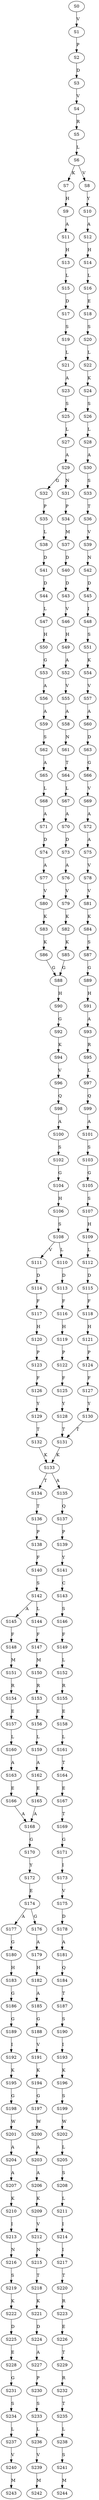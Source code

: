 strict digraph  {
	S0 -> S1 [ label = V ];
	S1 -> S2 [ label = P ];
	S2 -> S3 [ label = D ];
	S3 -> S4 [ label = V ];
	S4 -> S5 [ label = R ];
	S5 -> S6 [ label = L ];
	S6 -> S7 [ label = K ];
	S6 -> S8 [ label = V ];
	S7 -> S9 [ label = H ];
	S8 -> S10 [ label = Y ];
	S9 -> S11 [ label = A ];
	S10 -> S12 [ label = A ];
	S11 -> S13 [ label = H ];
	S12 -> S14 [ label = H ];
	S13 -> S15 [ label = L ];
	S14 -> S16 [ label = L ];
	S15 -> S17 [ label = D ];
	S16 -> S18 [ label = E ];
	S17 -> S19 [ label = S ];
	S18 -> S20 [ label = S ];
	S19 -> S21 [ label = L ];
	S20 -> S22 [ label = L ];
	S21 -> S23 [ label = A ];
	S22 -> S24 [ label = K ];
	S23 -> S25 [ label = S ];
	S24 -> S26 [ label = S ];
	S25 -> S27 [ label = L ];
	S26 -> S28 [ label = L ];
	S27 -> S29 [ label = A ];
	S28 -> S30 [ label = A ];
	S29 -> S31 [ label = N ];
	S29 -> S32 [ label = G ];
	S30 -> S33 [ label = S ];
	S31 -> S34 [ label = P ];
	S32 -> S35 [ label = P ];
	S33 -> S36 [ label = T ];
	S34 -> S37 [ label = M ];
	S35 -> S38 [ label = L ];
	S36 -> S39 [ label = V ];
	S37 -> S40 [ label = D ];
	S38 -> S41 [ label = D ];
	S39 -> S42 [ label = N ];
	S40 -> S43 [ label = D ];
	S41 -> S44 [ label = D ];
	S42 -> S45 [ label = D ];
	S43 -> S46 [ label = V ];
	S44 -> S47 [ label = L ];
	S45 -> S48 [ label = I ];
	S46 -> S49 [ label = H ];
	S47 -> S50 [ label = H ];
	S48 -> S51 [ label = S ];
	S49 -> S52 [ label = A ];
	S50 -> S53 [ label = G ];
	S51 -> S54 [ label = K ];
	S52 -> S55 [ label = V ];
	S53 -> S56 [ label = A ];
	S54 -> S57 [ label = V ];
	S55 -> S58 [ label = A ];
	S56 -> S59 [ label = A ];
	S57 -> S60 [ label = A ];
	S58 -> S61 [ label = N ];
	S59 -> S62 [ label = S ];
	S60 -> S63 [ label = D ];
	S61 -> S64 [ label = T ];
	S62 -> S65 [ label = A ];
	S63 -> S66 [ label = G ];
	S64 -> S67 [ label = L ];
	S65 -> S68 [ label = L ];
	S66 -> S69 [ label = V ];
	S67 -> S70 [ label = A ];
	S68 -> S71 [ label = A ];
	S69 -> S72 [ label = A ];
	S70 -> S73 [ label = D ];
	S71 -> S74 [ label = D ];
	S72 -> S75 [ label = A ];
	S73 -> S76 [ label = A ];
	S74 -> S77 [ label = A ];
	S75 -> S78 [ label = V ];
	S76 -> S79 [ label = V ];
	S77 -> S80 [ label = V ];
	S78 -> S81 [ label = V ];
	S79 -> S82 [ label = K ];
	S80 -> S83 [ label = K ];
	S81 -> S84 [ label = K ];
	S82 -> S85 [ label = K ];
	S83 -> S86 [ label = K ];
	S84 -> S87 [ label = S ];
	S85 -> S88 [ label = G ];
	S86 -> S88 [ label = G ];
	S87 -> S89 [ label = G ];
	S88 -> S90 [ label = H ];
	S89 -> S91 [ label = H ];
	S90 -> S92 [ label = G ];
	S91 -> S93 [ label = A ];
	S92 -> S94 [ label = K ];
	S93 -> S95 [ label = R ];
	S94 -> S96 [ label = V ];
	S95 -> S97 [ label = L ];
	S96 -> S98 [ label = Q ];
	S97 -> S99 [ label = Q ];
	S98 -> S100 [ label = A ];
	S99 -> S101 [ label = A ];
	S100 -> S102 [ label = S ];
	S101 -> S103 [ label = S ];
	S102 -> S104 [ label = G ];
	S103 -> S105 [ label = G ];
	S104 -> S106 [ label = H ];
	S105 -> S107 [ label = S ];
	S106 -> S108 [ label = S ];
	S107 -> S109 [ label = H ];
	S108 -> S110 [ label = L ];
	S108 -> S111 [ label = V ];
	S109 -> S112 [ label = L ];
	S110 -> S113 [ label = D ];
	S111 -> S114 [ label = D ];
	S112 -> S115 [ label = D ];
	S113 -> S116 [ label = F ];
	S114 -> S117 [ label = F ];
	S115 -> S118 [ label = F ];
	S116 -> S119 [ label = H ];
	S117 -> S120 [ label = H ];
	S118 -> S121 [ label = H ];
	S119 -> S122 [ label = P ];
	S120 -> S123 [ label = P ];
	S121 -> S124 [ label = P ];
	S122 -> S125 [ label = F ];
	S123 -> S126 [ label = F ];
	S124 -> S127 [ label = F ];
	S125 -> S128 [ label = Y ];
	S126 -> S129 [ label = Y ];
	S127 -> S130 [ label = Y ];
	S128 -> S131 [ label = T ];
	S129 -> S132 [ label = T ];
	S130 -> S131 [ label = T ];
	S131 -> S133 [ label = K ];
	S132 -> S133 [ label = K ];
	S133 -> S134 [ label = T ];
	S133 -> S135 [ label = A ];
	S134 -> S136 [ label = T ];
	S135 -> S137 [ label = Q ];
	S136 -> S138 [ label = P ];
	S137 -> S139 [ label = P ];
	S138 -> S140 [ label = F ];
	S139 -> S141 [ label = Y ];
	S140 -> S142 [ label = S ];
	S141 -> S143 [ label = C ];
	S142 -> S144 [ label = L ];
	S142 -> S145 [ label = A ];
	S143 -> S146 [ label = S ];
	S144 -> S147 [ label = F ];
	S145 -> S148 [ label = F ];
	S146 -> S149 [ label = F ];
	S147 -> S150 [ label = M ];
	S148 -> S151 [ label = M ];
	S149 -> S152 [ label = L ];
	S150 -> S153 [ label = R ];
	S151 -> S154 [ label = R ];
	S152 -> S155 [ label = R ];
	S153 -> S156 [ label = E ];
	S154 -> S157 [ label = E ];
	S155 -> S158 [ label = E ];
	S156 -> S159 [ label = L ];
	S157 -> S160 [ label = L ];
	S158 -> S161 [ label = L ];
	S159 -> S162 [ label = A ];
	S160 -> S163 [ label = A ];
	S161 -> S164 [ label = T ];
	S162 -> S165 [ label = E ];
	S163 -> S166 [ label = E ];
	S164 -> S167 [ label = E ];
	S165 -> S168 [ label = A ];
	S166 -> S168 [ label = A ];
	S167 -> S169 [ label = T ];
	S168 -> S170 [ label = G ];
	S169 -> S171 [ label = G ];
	S170 -> S172 [ label = Y ];
	S171 -> S173 [ label = I ];
	S172 -> S174 [ label = E ];
	S173 -> S175 [ label = V ];
	S174 -> S176 [ label = G ];
	S174 -> S177 [ label = A ];
	S175 -> S178 [ label = D ];
	S176 -> S179 [ label = A ];
	S177 -> S180 [ label = G ];
	S178 -> S181 [ label = A ];
	S179 -> S182 [ label = H ];
	S180 -> S183 [ label = H ];
	S181 -> S184 [ label = Q ];
	S182 -> S185 [ label = A ];
	S183 -> S186 [ label = G ];
	S184 -> S187 [ label = T ];
	S185 -> S188 [ label = G ];
	S186 -> S189 [ label = G ];
	S187 -> S190 [ label = S ];
	S188 -> S191 [ label = V ];
	S189 -> S192 [ label = I ];
	S190 -> S193 [ label = I ];
	S191 -> S194 [ label = K ];
	S192 -> S195 [ label = K ];
	S193 -> S196 [ label = K ];
	S194 -> S197 [ label = G ];
	S195 -> S198 [ label = G ];
	S196 -> S199 [ label = S ];
	S197 -> S200 [ label = W ];
	S198 -> S201 [ label = W ];
	S199 -> S202 [ label = W ];
	S200 -> S203 [ label = A ];
	S201 -> S204 [ label = A ];
	S202 -> S205 [ label = L ];
	S203 -> S206 [ label = A ];
	S204 -> S207 [ label = A ];
	S205 -> S208 [ label = S ];
	S206 -> S209 [ label = K ];
	S207 -> S210 [ label = K ];
	S208 -> S211 [ label = L ];
	S209 -> S212 [ label = V ];
	S210 -> S213 [ label = I ];
	S211 -> S214 [ label = I ];
	S212 -> S215 [ label = N ];
	S213 -> S216 [ label = N ];
	S214 -> S217 [ label = I ];
	S215 -> S218 [ label = T ];
	S216 -> S219 [ label = S ];
	S217 -> S220 [ label = T ];
	S218 -> S221 [ label = K ];
	S219 -> S222 [ label = K ];
	S220 -> S223 [ label = R ];
	S221 -> S224 [ label = D ];
	S222 -> S225 [ label = D ];
	S223 -> S226 [ label = E ];
	S224 -> S227 [ label = A ];
	S225 -> S228 [ label = E ];
	S226 -> S229 [ label = T ];
	S227 -> S230 [ label = P ];
	S228 -> S231 [ label = G ];
	S229 -> S232 [ label = R ];
	S230 -> S233 [ label = S ];
	S231 -> S234 [ label = S ];
	S232 -> S235 [ label = T ];
	S233 -> S236 [ label = L ];
	S234 -> S237 [ label = L ];
	S235 -> S238 [ label = L ];
	S236 -> S239 [ label = V ];
	S237 -> S240 [ label = V ];
	S238 -> S241 [ label = S ];
	S239 -> S242 [ label = M ];
	S240 -> S243 [ label = M ];
	S241 -> S244 [ label = M ];
}
